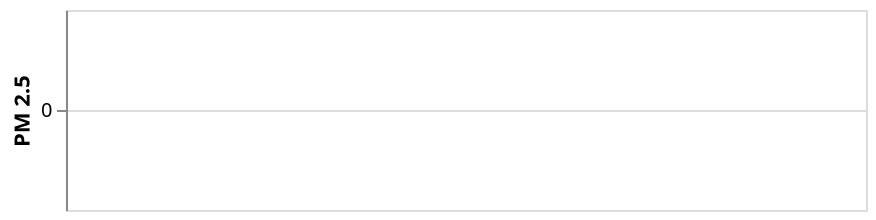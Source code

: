 {
    "$schema": "https://vega.github.io/schema/vega-lite/v3.json",
    "description": "A simple bar chart with named data.",
    "config":{"scale":{"barBandPaddingInner":0}},
    "width": 400,
    "height": 100,
    "selection": {  "ntaField": {"type": "single", "empty": "none", "fields":["NTACode"], "bind":{"input":"text","element":"#form"}}   },
   
    "data": {
                "name": "nyccasData" 
            },
    "mark": {"type": "bar"},
    "encoding": {
        "x": {"field": "NTACode", "type": "ordinal","axis":null, "sort": {"field": "Avg_annavg_PM25"}},
        "y": {"field": "Avg_annavg_PM25", "type": "quantitative","axis": {"title": "PM 2.5"}},
        "color": {
          "condition": {
            "selection": "ntaField",
            "value": "orange"
          },
          "value": "grey"
        }
    }
}
        
  